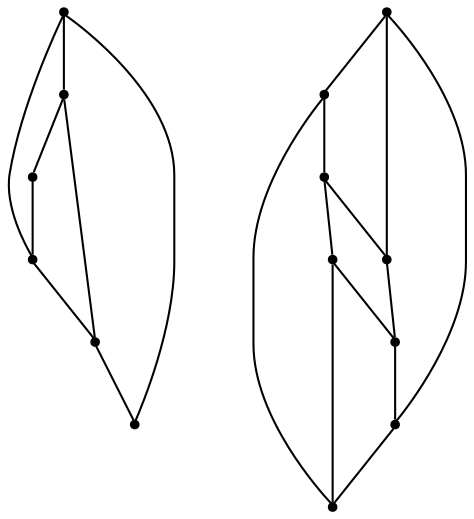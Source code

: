 graph {
  node [shape=point,comment="{\"directed\":false,\"doi\":\"10.1007/3-540-37623-2_19\",\"figure\":\"?\"}"]

  v0 [pos="1437.3000705657037,1024.3452707926435"]
  v1 [pos="1487.8047369937055,872.8452046712243"]
  v2 [pos="1487.8047369937055,973.8451639811203"]
  v3 [pos="1386.7954677218904,973.8451639811203"]
  v4 [pos="1437.300070565704,923.3451843261723"]
  v5 [pos="1386.7954677218904,872.8452046712243"]
  v6 [pos="1185.276700898279,872.8452046712243"]
  v7 [pos="1185.276700898279,1007.3452631632492"]
  v8 [pos="1151.2735301856376,906.3453038533532"]
  v9 [pos="1050.2641337454456,1007.3452631632492"]
  v10 [pos="1151.2735301856376,973.8451639811202"]
  v11 [pos="1084.2673680422754,973.8451639811202"]
  v12 [pos="1084.2673680422754,906.3453038533534"]
  v13 [pos="1050.2641337454456,872.8452046712243"]

  v0 -- v1 [id="-1",pos="1437.3000705657037,1024.3452707926435 1538.3094352138014,1024.3452707926435 1538.3094352138014,1024.3452707926435 1538.3094352138014,1024.3452707926435 1538.3094352138014,923.3450571695968 1538.3094352138014,923.3450571695968 1538.3094352138014,923.3450571695968 1487.8047369937055,872.8452046712243 1487.8047369937055,872.8452046712243 1487.8047369937055,872.8452046712243"]
  v9 -- v13 [id="-2",pos="1050.2641337454456,1007.3452631632492 1050.2641337454456,872.8452046712243 1050.2641337454456,872.8452046712243 1050.2641337454456,872.8452046712243"]
  v13 -- v12 [id="-3",pos="1050.2641337454456,872.8452046712243 1084.2673680422754,906.3453038533534 1084.2673680422754,906.3453038533534 1084.2673680422754,906.3453038533534"]
  v11 -- v12 [id="-6",pos="1084.2673680422754,973.8451639811202 1084.2673680422754,906.3453038533534 1084.2673680422754,906.3453038533534 1084.2673680422754,906.3453038533534"]
  v12 -- v8 [id="-7",pos="1084.2673680422754,906.3453038533534 1151.2735301856376,906.3453038533532 1151.2735301856376,906.3453038533532 1151.2735301856376,906.3453038533532"]
  v10 -- v11 [id="-10",pos="1151.2735301856376,973.8451639811202 1084.2673680422754,973.8451639811202 1084.2673680422754,973.8451639811202 1084.2673680422754,973.8451639811202"]
  v8 -- v10 [id="-11",pos="1151.2735301856376,906.3453038533532 1151.2735301856376,973.8451639811202 1151.2735301856376,973.8451639811202 1151.2735301856376,973.8451639811202"]
  v7 -- v10 [id="-14",pos="1185.276700898279,1007.3452631632492 1151.2735301856376,973.8451639811202 1151.2735301856376,973.8451639811202 1151.2735301856376,973.8451639811202"]
  v7 -- v9 [id="-15",pos="1185.276700898279,1007.3452631632492 1050.2641337454456,1007.3452631632492 1050.2641337454456,1007.3452631632492 1050.2641337454456,1007.3452631632492"]
  v6 -- v8 [id="-16",pos="1185.276700898279,872.8452046712243 1151.2735301856376,906.3453038533532 1151.2735301856376,906.3453038533532 1151.2735301856376,906.3453038533532"]
  v6 -- v7 [id="-17",pos="1185.276700898279,872.8452046712243 1185.276700898279,1007.3452631632492 1185.276700898279,1007.3452631632492 1185.276700898279,1007.3452631632492"]
  v3 -- v5 [id="-20",pos="1386.7954677218904,973.8451639811203 1386.7954677218904,872.8452046712243 1386.7954677218904,872.8452046712243 1386.7954677218904,872.8452046712243"]
  v3 -- v0 [id="-21",pos="1386.7954677218904,973.8451639811203 1437.3000705657037,1024.3452707926435 1437.3000705657037,1024.3452707926435 1437.3000705657037,1024.3452707926435"]
  v5 -- v4 [id="-22",pos="1386.7954677218904,872.8452046712243 1437.300070565704,923.3451843261723 1437.300070565704,923.3451843261723 1437.300070565704,923.3451843261723"]
  v5 -- v1 [id="-23",pos="1386.7954677218904,872.8452046712243 1487.8047369937055,872.8452046712243 1487.8047369937055,872.8452046712243 1487.8047369937055,872.8452046712243"]
  v0 -- v4 [id="-26",pos="1437.3000705657037,1024.3452707926435 1437.300070565704,923.3451843261723 1437.300070565704,923.3451843261723 1437.300070565704,923.3451843261723"]
  v2 -- v3 [id="-30",pos="1487.8047369937055,973.8451639811203 1386.7954677218904,973.8451639811203 1386.7954677218904,973.8451639811203 1386.7954677218904,973.8451639811203"]
  v1 -- v2 [id="-32",pos="1487.8047369937055,872.8452046712243 1487.8047369937055,973.8451639811203 1487.8047369937055,973.8451639811203 1487.8047369937055,973.8451639811203"]
  v13 -- v6 [id="-33",pos="1050.2641337454456,872.8452046712243 1185.276700898279,872.8452046712243 1185.276700898279,872.8452046712243 1185.276700898279,872.8452046712243"]
  v9 -- v11 [id="-36",pos="1050.2641337454456,1007.3452631632492 1084.2673680422754,973.8451639811202 1084.2673680422754,973.8451639811202 1084.2673680422754,973.8451639811202"]
}